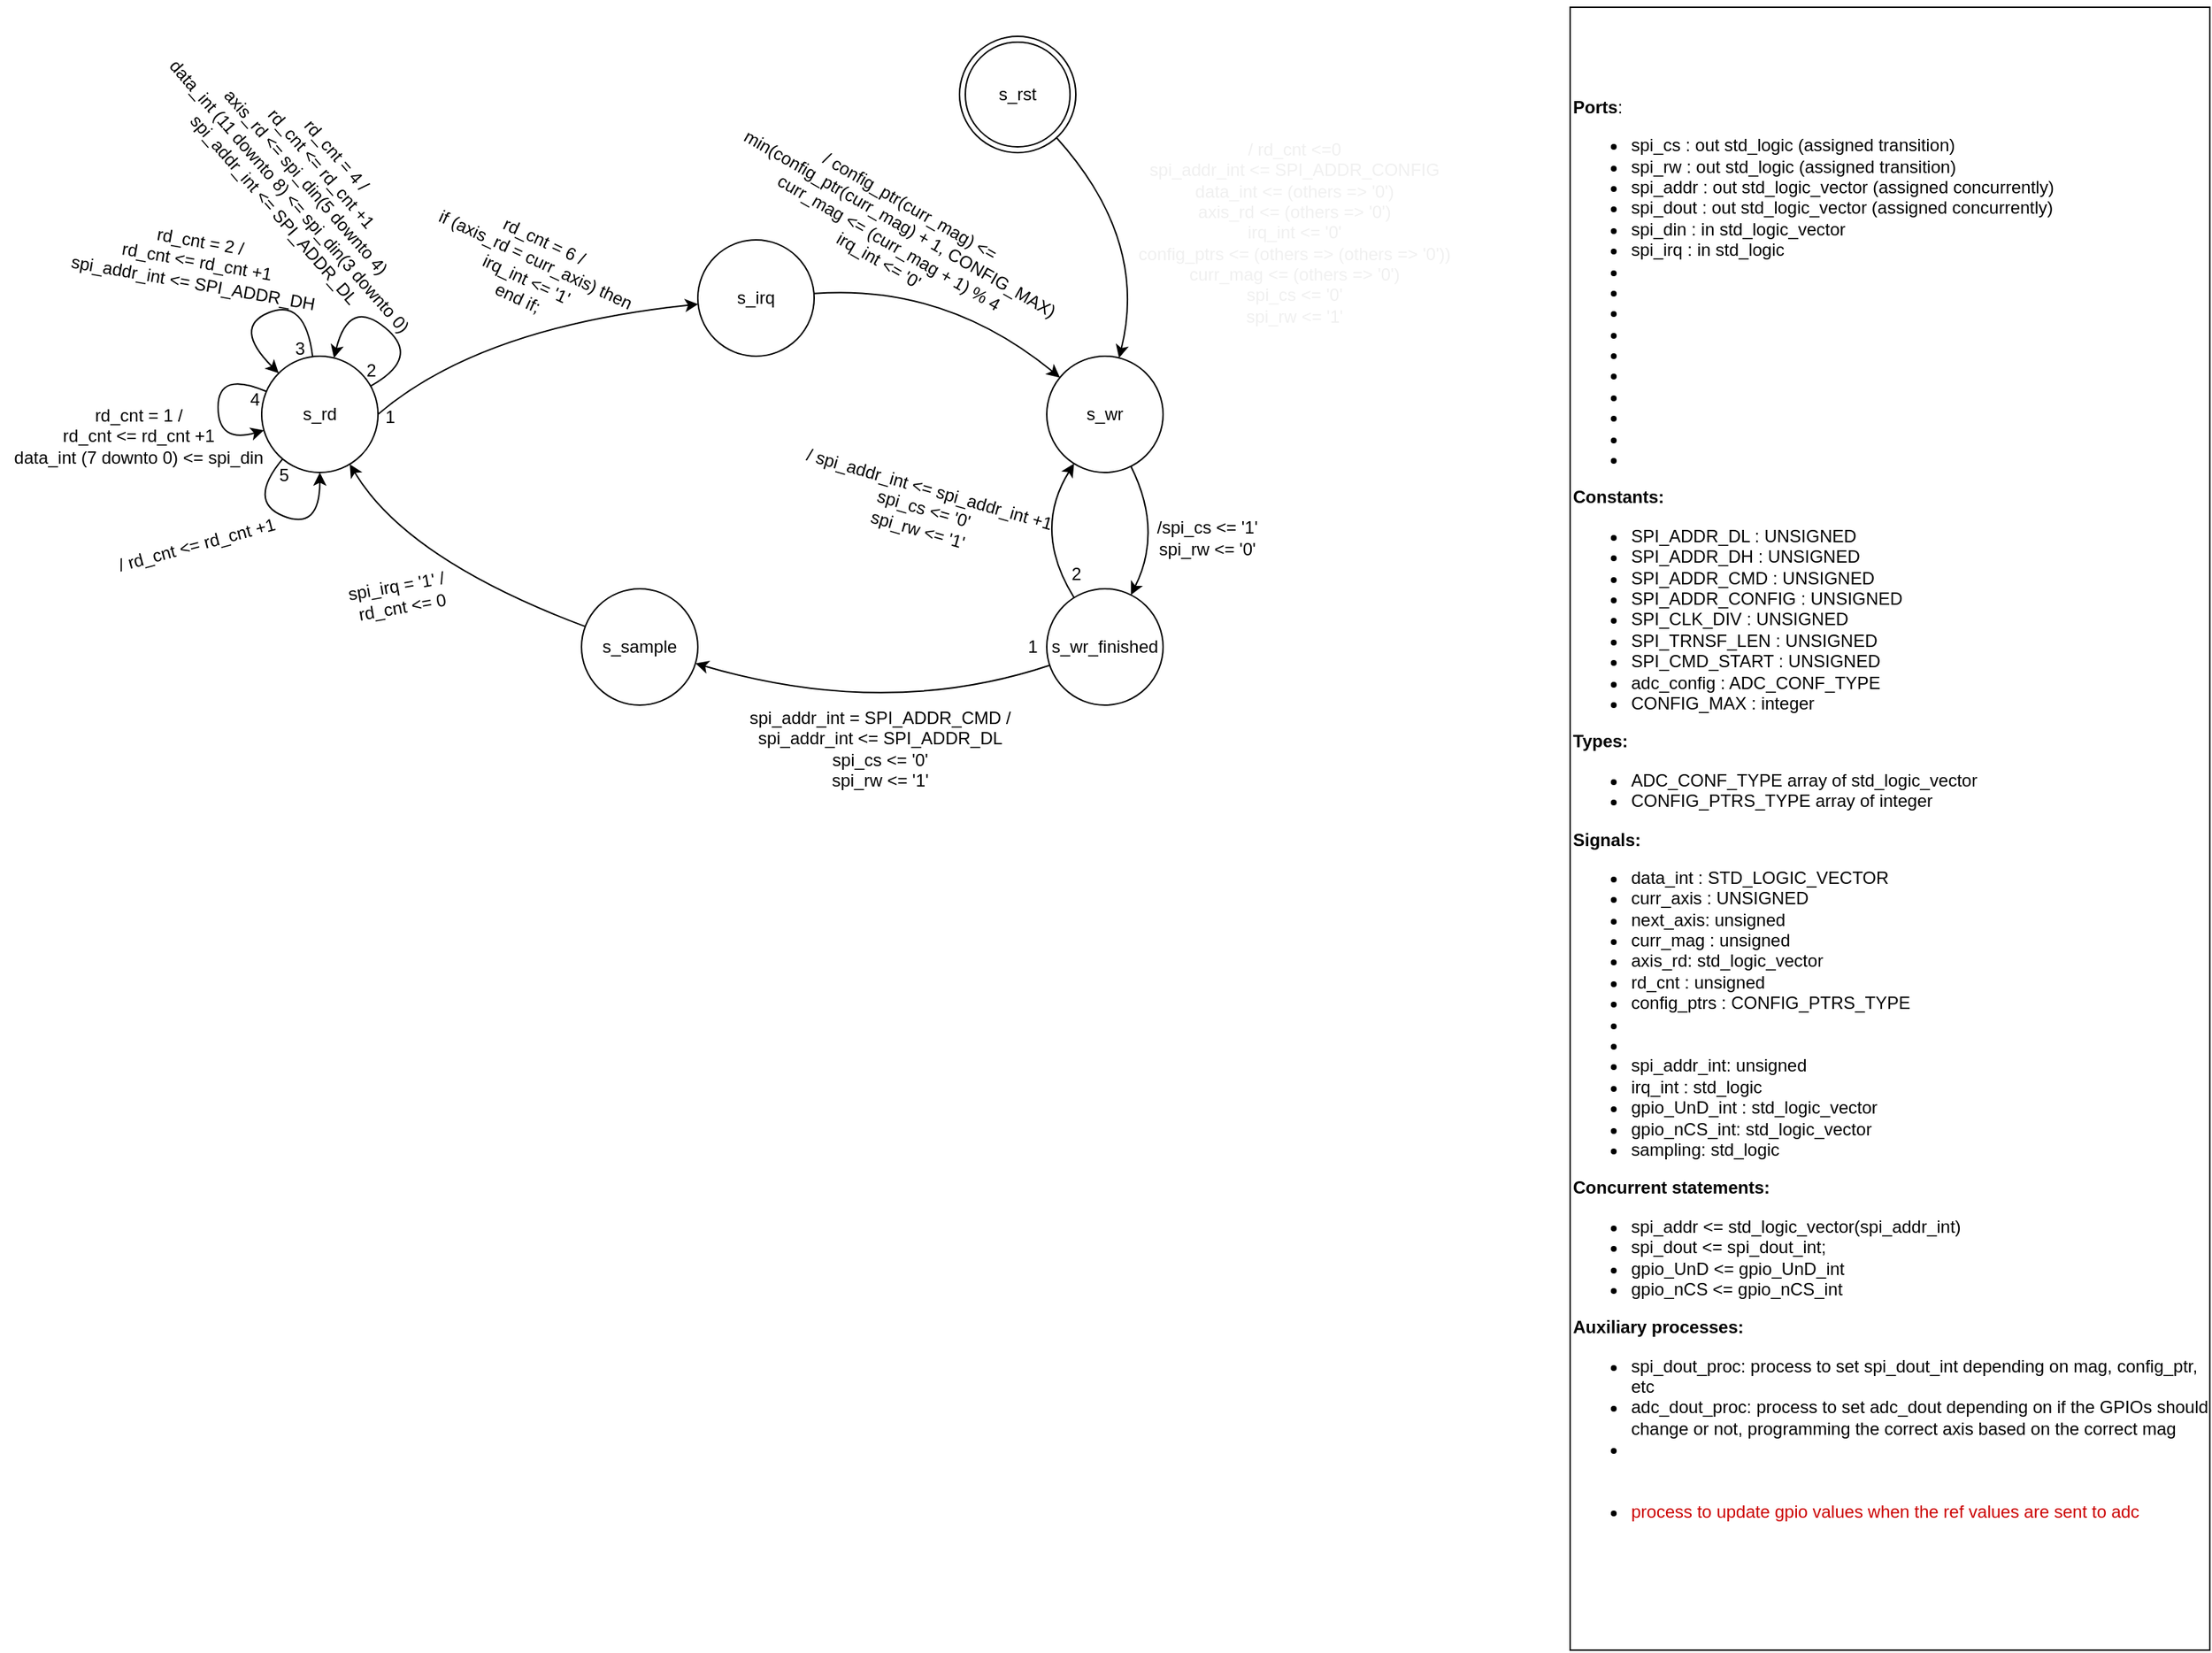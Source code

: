 <mxfile version="16.5.2" type="github">
  <diagram id="vrzT1TKiQixJpK5WYRxw" name="Page-1">
    <mxGraphModel dx="2272" dy="1914" grid="1" gridSize="10" guides="1" tooltips="1" connect="1" arrows="1" fold="1" page="1" pageScale="1" pageWidth="850" pageHeight="1100" math="0" shadow="0">
      <root>
        <mxCell id="0" />
        <mxCell id="1" parent="0" />
        <mxCell id="F6YoLCzz_JKbW-UoigHi-1" value="s_rst" style="ellipse;shape=doubleEllipse;whiteSpace=wrap;html=1;aspect=fixed;fillColor=none;shadow=0;" parent="1" vertex="1">
          <mxGeometry x="420" y="-20" width="80" height="80" as="geometry" />
        </mxCell>
        <mxCell id="F6YoLCzz_JKbW-UoigHi-4" value="s_wr" style="ellipse;whiteSpace=wrap;html=1;aspect=fixed;fillColor=none;shadow=0;" parent="1" vertex="1">
          <mxGeometry x="480" y="200" width="80" height="80" as="geometry" />
        </mxCell>
        <mxCell id="F6YoLCzz_JKbW-UoigHi-5" value="" style="curved=1;endArrow=classic;html=1;shadow=0;" parent="1" source="F6YoLCzz_JKbW-UoigHi-1" target="F6YoLCzz_JKbW-UoigHi-4" edge="1">
          <mxGeometry width="50" height="50" relative="1" as="geometry">
            <mxPoint x="530" y="160" as="sourcePoint" />
            <mxPoint x="580" y="110" as="targetPoint" />
            <Array as="points">
              <mxPoint x="550" y="120" />
            </Array>
          </mxGeometry>
        </mxCell>
        <mxCell id="F6YoLCzz_JKbW-UoigHi-7" value="/spi_cs &amp;lt;= &#39;1&#39;&lt;br&gt;spi_rw &amp;lt;= &#39;0&#39;" style="text;html=1;align=center;verticalAlign=middle;resizable=0;points=[];autosize=1;strokeColor=none;shadow=0;" parent="1" vertex="1">
          <mxGeometry x="550" y="310" width="80" height="30" as="geometry" />
        </mxCell>
        <mxCell id="F6YoLCzz_JKbW-UoigHi-8" value="s_wr_finished" style="ellipse;whiteSpace=wrap;html=1;aspect=fixed;fillColor=none;shadow=0;" parent="1" vertex="1">
          <mxGeometry x="480" y="360" width="80" height="80" as="geometry" />
        </mxCell>
        <mxCell id="F6YoLCzz_JKbW-UoigHi-9" value="" style="curved=1;endArrow=classic;html=1;shadow=0;" parent="1" source="F6YoLCzz_JKbW-UoigHi-4" target="F6YoLCzz_JKbW-UoigHi-8" edge="1">
          <mxGeometry width="50" height="50" relative="1" as="geometry">
            <mxPoint x="390" y="330" as="sourcePoint" />
            <mxPoint x="440" y="280" as="targetPoint" />
            <Array as="points">
              <mxPoint x="560" y="320" />
            </Array>
          </mxGeometry>
        </mxCell>
        <mxCell id="F6YoLCzz_JKbW-UoigHi-11" value="s_sample" style="ellipse;whiteSpace=wrap;html=1;aspect=fixed;fillColor=none;shadow=0;" parent="1" vertex="1">
          <mxGeometry x="160" y="360" width="80" height="80" as="geometry" />
        </mxCell>
        <mxCell id="F6YoLCzz_JKbW-UoigHi-12" value="s_rd" style="ellipse;whiteSpace=wrap;html=1;aspect=fixed;fillColor=none;shadow=0;" parent="1" vertex="1">
          <mxGeometry x="-60" y="200" width="80" height="80" as="geometry" />
        </mxCell>
        <mxCell id="F6YoLCzz_JKbW-UoigHi-13" value="" style="curved=1;endArrow=classic;html=1;shadow=0;" parent="1" source="F6YoLCzz_JKbW-UoigHi-8" target="F6YoLCzz_JKbW-UoigHi-4" edge="1">
          <mxGeometry width="50" height="50" relative="1" as="geometry">
            <mxPoint x="400" y="360" as="sourcePoint" />
            <mxPoint x="450" y="310" as="targetPoint" />
            <Array as="points">
              <mxPoint x="470" y="320" />
            </Array>
          </mxGeometry>
        </mxCell>
        <mxCell id="F6YoLCzz_JKbW-UoigHi-14" value="&lt;div&gt;/ spi_addr_int &amp;lt;= spi_addr_int +1&lt;/div&gt;spi_cs &amp;lt;= &#39;0&#39;&lt;br&gt;spi_rw &amp;lt;= &#39;1&#39;" style="text;html=1;align=center;verticalAlign=middle;resizable=0;points=[];autosize=1;strokeColor=none;rotation=16;shadow=0;" parent="1" vertex="1">
          <mxGeometry x="300" y="280" width="190" height="50" as="geometry" />
        </mxCell>
        <mxCell id="F6YoLCzz_JKbW-UoigHi-16" value="2" style="text;html=1;align=center;verticalAlign=middle;resizable=0;points=[];autosize=1;strokeColor=none;shadow=0;" parent="1" vertex="1">
          <mxGeometry x="490" y="340" width="20" height="20" as="geometry" />
        </mxCell>
        <mxCell id="F6YoLCzz_JKbW-UoigHi-17" value="" style="curved=1;endArrow=classic;html=1;shadow=0;" parent="1" source="F6YoLCzz_JKbW-UoigHi-8" target="F6YoLCzz_JKbW-UoigHi-11" edge="1">
          <mxGeometry width="50" height="50" relative="1" as="geometry">
            <mxPoint x="400" y="360" as="sourcePoint" />
            <mxPoint x="450" y="310" as="targetPoint" />
            <Array as="points">
              <mxPoint x="370" y="450" />
            </Array>
          </mxGeometry>
        </mxCell>
        <mxCell id="F6YoLCzz_JKbW-UoigHi-18" value="1" style="text;html=1;align=center;verticalAlign=middle;resizable=0;points=[];autosize=1;strokeColor=none;shadow=0;" parent="1" vertex="1">
          <mxGeometry x="460" y="390" width="20" height="20" as="geometry" />
        </mxCell>
        <mxCell id="F6YoLCzz_JKbW-UoigHi-19" value="spi_addr_int = SPI_ADDR_CMD /&lt;br&gt;&lt;div&gt;spi_addr_int &amp;lt;= SPI_ADDR_DL&lt;/div&gt;spi_cs &amp;lt;= &#39;0&#39;&lt;br&gt;spi_rw &amp;lt;= &#39;1&#39;" style="text;html=1;align=center;verticalAlign=middle;resizable=0;points=[];autosize=1;strokeColor=none;shadow=0;" parent="1" vertex="1">
          <mxGeometry x="270" y="440" width="190" height="60" as="geometry" />
        </mxCell>
        <mxCell id="F6YoLCzz_JKbW-UoigHi-20" value="" style="curved=1;endArrow=classic;html=1;shadow=0;" parent="1" source="F6YoLCzz_JKbW-UoigHi-11" target="F6YoLCzz_JKbW-UoigHi-12" edge="1">
          <mxGeometry width="50" height="50" relative="1" as="geometry">
            <mxPoint x="80" y="370" as="sourcePoint" />
            <mxPoint x="130" y="320" as="targetPoint" />
            <Array as="points">
              <mxPoint x="40" y="340" />
            </Array>
          </mxGeometry>
        </mxCell>
        <mxCell id="F6YoLCzz_JKbW-UoigHi-22" value="spi_irq = &#39;1&#39; /&amp;nbsp;&lt;br&gt;rd_cnt &amp;lt;= 0" style="text;html=1;align=center;verticalAlign=middle;resizable=0;points=[];autosize=1;strokeColor=none;rotation=-10;shadow=0;" parent="1" vertex="1">
          <mxGeometry x="-10" y="350" width="90" height="30" as="geometry" />
        </mxCell>
        <mxCell id="F6YoLCzz_JKbW-UoigHi-24" value="" style="curved=1;endArrow=classic;html=1;exitX=1;exitY=0.5;exitDx=0;exitDy=0;shadow=0;" parent="1" source="F6YoLCzz_JKbW-UoigHi-12" target="XSicjda783dgyCvKkv0R-4" edge="1">
          <mxGeometry width="50" height="50" relative="1" as="geometry">
            <mxPoint x="330" y="231" as="sourcePoint" />
            <mxPoint x="260" y="200" as="targetPoint" />
            <Array as="points">
              <mxPoint x="90" y="180" />
            </Array>
          </mxGeometry>
        </mxCell>
        <mxCell id="F6YoLCzz_JKbW-UoigHi-25" value="rd_cnt = 6 / &lt;br&gt;&lt;div&gt;if (axis_rd = curr_axis) then &lt;br&gt;&lt;/div&gt;&lt;div&gt;irq_int &amp;lt;= &#39;1&#39; &lt;br&gt;&lt;/div&gt;&lt;div&gt;end if;&lt;/div&gt;" style="text;html=1;align=center;verticalAlign=middle;resizable=0;points=[];autosize=1;strokeColor=none;rotation=25;shadow=0;" parent="1" vertex="1">
          <mxGeometry x="45" y="110" width="160" height="60" as="geometry" />
        </mxCell>
        <mxCell id="F6YoLCzz_JKbW-UoigHi-29" value="" style="curved=1;endArrow=classic;html=1;shadow=0;" parent="1" source="F6YoLCzz_JKbW-UoigHi-12" target="F6YoLCzz_JKbW-UoigHi-12" edge="1">
          <mxGeometry width="50" height="50" relative="1" as="geometry">
            <mxPoint x="-110" y="190" as="sourcePoint" />
            <mxPoint x="-42.938" y="92.769" as="targetPoint" />
            <Array as="points">
              <mxPoint x="-70" y="300" />
              <mxPoint x="-20" y="320" />
            </Array>
          </mxGeometry>
        </mxCell>
        <mxCell id="F6YoLCzz_JKbW-UoigHi-31" value="rd_cnt = 1 /&lt;br&gt;rd_cnt &amp;lt;= rd_cnt +1&lt;br&gt;data_int (7 downto 0) &amp;lt;= spi_din" style="text;html=1;align=center;verticalAlign=middle;resizable=0;points=[];autosize=1;strokeColor=none;shadow=0;" parent="1" vertex="1">
          <mxGeometry x="-240" y="230" width="190" height="50" as="geometry" />
        </mxCell>
        <mxCell id="F6YoLCzz_JKbW-UoigHi-32" value="" style="curved=1;endArrow=classic;html=1;shadow=0;" parent="1" source="F6YoLCzz_JKbW-UoigHi-12" target="F6YoLCzz_JKbW-UoigHi-12" edge="1">
          <mxGeometry width="50" height="50" relative="1" as="geometry">
            <mxPoint x="-110" y="190" as="sourcePoint" />
            <mxPoint x="-42.938" y="92.769" as="targetPoint" />
            <Array as="points">
              <mxPoint x="-90" y="210" />
              <mxPoint x="-90" y="260" />
            </Array>
          </mxGeometry>
        </mxCell>
        <mxCell id="F6YoLCzz_JKbW-UoigHi-33" value="rd_cnt = 2 /&lt;br&gt;rd_cnt &amp;lt;= rd_cnt +1&lt;br&gt;spi_addr_int &amp;lt;= SPI_ADDR_DH" style="text;html=1;align=center;verticalAlign=middle;resizable=0;points=[];autosize=1;strokeColor=none;rotation=10;shadow=0;" parent="1" vertex="1">
          <mxGeometry x="-200" y="110" width="190" height="50" as="geometry" />
        </mxCell>
        <mxCell id="F6YoLCzz_JKbW-UoigHi-34" value="" style="curved=1;endArrow=classic;html=1;shadow=0;" parent="1" source="F6YoLCzz_JKbW-UoigHi-12" target="F6YoLCzz_JKbW-UoigHi-12" edge="1">
          <mxGeometry width="50" height="50" relative="1" as="geometry">
            <mxPoint x="-110" y="190" as="sourcePoint" />
            <mxPoint x="-42.938" y="92.769" as="targetPoint" />
            <Array as="points">
              <mxPoint x="-30" y="160" />
              <mxPoint x="-80" y="180" />
            </Array>
          </mxGeometry>
        </mxCell>
        <mxCell id="F6YoLCzz_JKbW-UoigHi-35" value="/ rd_cnt &amp;lt;= rd_cnt +1" style="text;html=1;align=center;verticalAlign=middle;resizable=0;points=[];autosize=1;strokeColor=none;rotation=-15;shadow=0;" parent="1" vertex="1">
          <mxGeometry x="-170" y="320" width="130" height="20" as="geometry" />
        </mxCell>
        <mxCell id="F6YoLCzz_JKbW-UoigHi-36" value="" style="curved=1;endArrow=classic;html=1;shadow=0;" parent="1" source="F6YoLCzz_JKbW-UoigHi-12" target="F6YoLCzz_JKbW-UoigHi-12" edge="1">
          <mxGeometry width="50" height="50" relative="1" as="geometry">
            <mxPoint x="-110" y="190" as="sourcePoint" />
            <mxPoint x="-42.938" y="92.769" as="targetPoint" />
            <Array as="points">
              <mxPoint x="50" y="201" />
              <mxPoint y="160" />
            </Array>
          </mxGeometry>
        </mxCell>
        <mxCell id="F6YoLCzz_JKbW-UoigHi-37" value="rd_cnt = 4 /&lt;br&gt;rd_cnt &amp;lt;= rd_cnt +1&lt;br&gt;axis_rd &amp;lt;= spi_din(5 downto 4)&lt;br&gt;data_int (11 downto 8) &amp;lt;= spi_din(3 downto 0)&lt;br&gt;spi_addr_int &amp;lt;= SPI_ADDR_DL" style="text;html=1;align=center;verticalAlign=middle;resizable=0;points=[];autosize=1;strokeColor=none;rotation=49;shadow=0;" parent="1" vertex="1">
          <mxGeometry x="-160" y="40" width="260" height="80" as="geometry" />
        </mxCell>
        <mxCell id="F6YoLCzz_JKbW-UoigHi-38" value="1" style="text;html=1;align=center;verticalAlign=middle;resizable=0;points=[];autosize=1;strokeColor=none;shadow=0;" parent="1" vertex="1">
          <mxGeometry x="18" y="232" width="20" height="20" as="geometry" />
        </mxCell>
        <mxCell id="F6YoLCzz_JKbW-UoigHi-39" value="2" style="text;html=1;align=center;verticalAlign=middle;resizable=0;points=[];autosize=1;strokeColor=none;shadow=0;" parent="1" vertex="1">
          <mxGeometry x="5" y="200" width="20" height="20" as="geometry" />
        </mxCell>
        <mxCell id="F6YoLCzz_JKbW-UoigHi-40" value="3" style="text;html=1;align=center;verticalAlign=middle;resizable=0;points=[];autosize=1;strokeColor=none;shadow=0;" parent="1" vertex="1">
          <mxGeometry x="-44" y="185" width="20" height="20" as="geometry" />
        </mxCell>
        <mxCell id="F6YoLCzz_JKbW-UoigHi-41" value="4" style="text;html=1;align=center;verticalAlign=middle;resizable=0;points=[];autosize=1;strokeColor=none;shadow=0;" parent="1" vertex="1">
          <mxGeometry x="-75" y="220" width="20" height="20" as="geometry" />
        </mxCell>
        <mxCell id="F6YoLCzz_JKbW-UoigHi-42" value="5" style="text;html=1;align=center;verticalAlign=middle;resizable=0;points=[];autosize=1;strokeColor=none;shadow=0;" parent="1" vertex="1">
          <mxGeometry x="-55" y="272" width="20" height="20" as="geometry" />
        </mxCell>
        <mxCell id="XSicjda783dgyCvKkv0R-1" value="&lt;div&gt;&lt;b&gt;Ports&lt;/b&gt;:&lt;/div&gt;&lt;div&gt;&lt;ul&gt;&lt;li&gt;spi_cs : out std_logic (assigned transition)&lt;br&gt;&lt;/li&gt;&lt;li&gt;spi_rw : out std_logic  (assigned transition)&lt;/li&gt;&lt;li&gt;spi_addr : out std_logic_vector (assigned concurrently)&lt;br&gt;&lt;/li&gt;&lt;li&gt;spi_dout : out std_logic_vector (assigned concurrently)&lt;br&gt;&lt;/li&gt;&lt;li&gt;spi_din : in std_logic_vector&lt;/li&gt;&lt;li&gt;spi_irq : in std_logic&lt;/li&gt;&lt;li&gt;&lt;font color=&quot;#FFFFFF&quot;&gt;gpio_UnD : out std_logic_vector (assigned concurrently)&lt;/font&gt;&lt;/li&gt;&lt;li&gt;&lt;font color=&quot;#FFFFFF&quot;&gt;gpio_UnD_ref : in std_logic_Vector&lt;/font&gt;&lt;/li&gt;&lt;li&gt;&lt;font color=&quot;#FFFFFF&quot;&gt;gpio_nCS : out std_logic_Vector&lt;/font&gt;&lt;font color=&quot;#FFFFFF&quot;&gt; (assigned concurrently)&lt;/font&gt;&lt;/li&gt;&lt;li&gt;&lt;font color=&quot;#FFFFFF&quot;&gt;gpio_nCS_ref : in std_logic_vector&lt;/font&gt;&lt;/li&gt;&lt;li&gt;&lt;font color=&quot;#FFFFFF&quot;&gt;t_sample_en : out std_logic (assigned process)&lt;br&gt;&lt;/font&gt;&lt;/li&gt;&lt;li&gt;&lt;font color=&quot;#FFFFFF&quot;&gt;t_sample_cnt : in std_logic_vector&lt;/font&gt;&lt;/li&gt;&lt;li&gt;&lt;font color=&quot;#FFFFFF&quot;&gt;t_sample_irq : in std_logic&lt;br&gt;&lt;/font&gt;&lt;/li&gt;&lt;li&gt;&lt;font color=&quot;#FFFFFF&quot;&gt;data_out : out std_logic_vector (assigned concurrently)&lt;br&gt;&lt;/font&gt;&lt;/li&gt;&lt;li&gt;&lt;font color=&quot;#FFFFFF&quot;&gt;ch_out : out std_logic_vector &lt;/font&gt;&lt;font color=&quot;#FFFFFF&quot;&gt;(assigned concurrently)&lt;/font&gt;&lt;/li&gt;&lt;li&gt;&lt;font color=&quot;#FFFFFF&quot;&gt;irq_out : out std_logic &lt;/font&gt;&lt;font color=&quot;#FFFFFF&quot;&gt;(assigned concurrently)&lt;/font&gt;&lt;/li&gt;&lt;/ul&gt;&lt;div&gt;&lt;b&gt;Constants:&lt;/b&gt;&lt;/div&gt;&lt;div&gt;&lt;ul&gt;&lt;li&gt;SPI_ADDR_DL : UNSIGNED&lt;/li&gt;&lt;li&gt;SPI_ADDR_DH : UNSIGNED&lt;/li&gt;&lt;li&gt;SPI_ADDR_CMD : UNSIGNED&lt;/li&gt;&lt;li&gt;SPI_ADDR_CONFIG : UNSIGNED&lt;/li&gt;&lt;li&gt;SPI_CLK_DIV : UNSIGNED&lt;/li&gt;&lt;li&gt;SPI_TRNSF_LEN : UNSIGNED&lt;/li&gt;&lt;li&gt;SPI_CMD_START : UNSIGNED&lt;/li&gt;&lt;li&gt;adc_config : ADC_CONF_TYPE&lt;/li&gt;&lt;li&gt;CONFIG_MAX : integer&lt;br&gt;&lt;/li&gt;&lt;/ul&gt;&lt;div&gt;&lt;b&gt;Types:&lt;/b&gt;&lt;/div&gt;&lt;div&gt;&lt;ul&gt;&lt;li&gt;ADC_CONF_TYPE array of std_logic_vector&lt;br&gt;&lt;/li&gt;&lt;li&gt;CONFIG_PTRS_TYPE array of integer&lt;br&gt;&lt;/li&gt;&lt;/ul&gt;&lt;/div&gt;&lt;/div&gt;&lt;div&gt;&lt;b&gt;Signals:&lt;/b&gt;&lt;/div&gt;&lt;div&gt;&lt;ul&gt;&lt;li&gt;data_int : STD_LOGIC_VECTOR&lt;/li&gt;&lt;li&gt;curr_axis : UNSIGNED&lt;/li&gt;&lt;li&gt;next_axis: unsigned&lt;br&gt;&lt;/li&gt;&lt;li&gt;curr_mag : unsigned&lt;/li&gt;&lt;li&gt;axis_rd: std_logic_vector&lt;br&gt;&lt;/li&gt;&lt;li&gt;rd_cnt : unsigned&lt;/li&gt;&lt;li&gt;config_ptrs : CONFIG_PTRS_TYPE&lt;/li&gt;&lt;li&gt;&lt;font color=&quot;#FFFFFF&quot;&gt;adc_dout: ADC_DATA&lt;br&gt;&lt;/font&gt;&lt;/li&gt;&lt;li&gt;&lt;font color=&quot;#FFFFFF&quot;&gt;spi_dout_int: STD_LOGIC_VECTOR&lt;br&gt;&lt;/font&gt;&lt;/li&gt;&lt;li&gt;spi_addr_int: unsigned&lt;br&gt;&lt;/li&gt;&lt;li&gt;irq_int : std_logic&lt;/li&gt;&lt;li&gt;gpio_UnD_int : std_logic_vector&lt;/li&gt;&lt;li&gt;gpio_nCS_int: std_logic_vector&lt;/li&gt;&lt;li&gt;sampling: std_logic&lt;br&gt;&lt;/li&gt;&lt;/ul&gt;&lt;div&gt;&lt;b&gt;Concurrent statements:&lt;/b&gt;&lt;/div&gt;&lt;div&gt;&lt;ul&gt;&lt;li&gt;spi_addr &amp;lt;= std_logic_vector(spi_addr_int)&lt;/li&gt;&lt;li&gt;spi_dout &amp;lt;= spi_dout_int;&lt;/li&gt;&lt;li&gt;gpio_UnD &amp;lt;= gpio_UnD_int&lt;/li&gt;&lt;li&gt;gpio_nCS &amp;lt;= gpio_nCS_int&lt;br&gt;&lt;/li&gt;&lt;/ul&gt;&lt;div&gt;&lt;b&gt;Auxiliary processes:&lt;/b&gt;&lt;/div&gt;&lt;div&gt;&lt;ul&gt;&lt;li&gt;spi_dout_proc: process to set spi_dout_int depending on mag, config_ptr, etc&lt;/li&gt;&lt;li&gt;adc_dout_proc: process to set adc_dout depending on if the GPIOs should change or not, programming the correct axis based on the correct mag&lt;/li&gt;&lt;li&gt;&lt;font color=&quot;#FFFFFF&quot;&gt;Process to start sampling, update next_axis and disable timer upon timeout, to start timer when having received sample from mag0, and to stop sampling and set curr_axis when last mag has been sampled&lt;/font&gt;&lt;br&gt;&lt;/li&gt;&lt;font color=&quot;#CC0000&quot;&gt;&lt;/font&gt;&lt;li&gt;&lt;font color=&quot;#CC0000&quot;&gt;process to update gpio values when the ref values are sent to adc&lt;/font&gt;&lt;br&gt;&lt;/li&gt;&lt;/ul&gt;&lt;div&gt;&lt;br&gt;&lt;/div&gt;&lt;/div&gt;&lt;/div&gt;&lt;/div&gt;&lt;/div&gt;" style="rounded=0;whiteSpace=wrap;html=1;align=left;shadow=0;" parent="1" vertex="1">
          <mxGeometry x="840" y="-40" width="440" height="1130" as="geometry" />
        </mxCell>
        <mxCell id="XSicjda783dgyCvKkv0R-3" value="&lt;div&gt;/ rd_cnt &amp;lt;=0&lt;/div&gt;&lt;div&gt;spi_addr_int &amp;lt;= SPI_ADDR_CONFIG&lt;br&gt;&lt;/div&gt;&lt;div&gt;data_int &amp;lt;= (others =&amp;gt; &#39;0&#39;)&lt;/div&gt;&lt;div&gt;axis_rd &amp;lt;= (others =&amp;gt; &#39;0&#39;)&lt;br&gt;&lt;/div&gt;&lt;div&gt;irq_int &amp;lt;= &#39;0&#39;&lt;/div&gt;&lt;div&gt;config_ptrs &amp;lt;= (others =&amp;gt; (others =&amp;gt; &#39;0&#39;))&lt;/div&gt;&lt;div&gt;curr_mag &amp;lt;= (others =&amp;gt; &#39;0&#39;)&lt;/div&gt;&lt;div&gt;spi_cs &amp;lt;= &#39;0&#39;&lt;br&gt;spi_rw &amp;lt;= &#39;1&#39;&lt;/div&gt;" style="text;html=1;align=center;verticalAlign=middle;resizable=0;points=[];autosize=1;strokeColor=none;fillColor=none;fontColor=#F0F0F0;" parent="1" vertex="1">
          <mxGeometry x="535" y="50" width="230" height="130" as="geometry" />
        </mxCell>
        <mxCell id="XSicjda783dgyCvKkv0R-4" value="s_irq" style="ellipse;whiteSpace=wrap;html=1;aspect=fixed;fillColor=none;shadow=0;" parent="1" vertex="1">
          <mxGeometry x="240" y="120" width="80" height="80" as="geometry" />
        </mxCell>
        <mxCell id="XSicjda783dgyCvKkv0R-5" value="&lt;div&gt;/ config_ptr(curr_mag) &amp;lt;= &lt;br&gt;&lt;/div&gt;&lt;div&gt;min(config_ptr(curr_mag) + 1, CONFIG_MAX)&lt;br&gt;&lt;/div&gt;&lt;div&gt;curr_mag &amp;lt;= (curr_mag + 1) % 4&lt;/div&gt;&lt;div&gt;irq_int &amp;lt;= &#39;0&#39;&lt;br&gt;&lt;/div&gt;" style="text;html=1;align=center;verticalAlign=middle;resizable=0;points=[];autosize=1;strokeColor=none;rotation=30;shadow=0;" parent="1" vertex="1">
          <mxGeometry x="245" y="85" width="260" height="60" as="geometry" />
        </mxCell>
        <mxCell id="XSicjda783dgyCvKkv0R-6" value="" style="curved=1;endArrow=classic;html=1;rounded=0;shadow=0;fontColor=#FFF4C3;" parent="1" source="XSicjda783dgyCvKkv0R-4" target="F6YoLCzz_JKbW-UoigHi-4" edge="1">
          <mxGeometry width="50" height="50" relative="1" as="geometry">
            <mxPoint x="360" y="230" as="sourcePoint" />
            <mxPoint x="410" y="180" as="targetPoint" />
            <Array as="points">
              <mxPoint x="410" y="150" />
            </Array>
          </mxGeometry>
        </mxCell>
      </root>
    </mxGraphModel>
  </diagram>
</mxfile>
